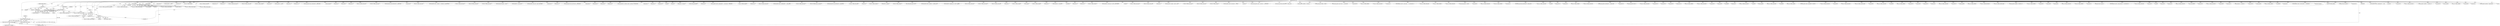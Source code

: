 digraph "0_stb_98fdfc6df88b1e34a736d5e126e6c8139c8de1a6_2@pointer" {
"1000296" [label="(Call,error(f, VORBIS_invalid_first_page))"];
"1000288" [label="(Call,get8(f))"];
"1000277" [label="(Call,get32(f))"];
"1000259" [label="(Call,getn(f, header, 6))"];
"1000250" [label="(Call,get8(f))"];
"1000126" [label="(Call,start_page(f))"];
"1000107" [label="(MethodParameterIn,vorb *f)"];
"1000295" [label="(Return,return error(f, VORBIS_invalid_first_page);)"];
"1000465" [label="(Call,get8_packet(f))"];
"1000281" [label="(Call,error(f, VORBIS_invalid_first_page))"];
"1000500" [label="(Call,get_bits(f,8))"];
"1000883" [label="(Call,setup_malloc(f, c->entries))"];
"1000249" [label="(Call,get8(f) != VORBIS_packet_id)"];
"1000296" [label="(Call,error(f, VORBIS_invalid_first_page))"];
"1001257" [label="(Call,get_bits(f, 4))"];
"1001717" [label="(Call,error(f, VORBIS_outofmem))"];
"1000272" [label="(Call,error(f, VORBIS_invalid_first_page))"];
"1002463" [label="(Call,error(f, VORBIS_invalid_setup))"];
"1001283" [label="(Call,get_bits(f, 32))"];
"1000637" [label="(Call,get_bits(f, 8))"];
"1003278" [label="(Call,error(f, VORBIS_invalid_setup))"];
"1001877" [label="(Call,error(f, VORBIS_invalid_setup))"];
"1001028" [label="(Call,error(f, VORBIS_outofmem))"];
"1002557" [label="(Call,get_bits(f,5))"];
"1000708" [label="(Call,setup_malloc(f, c->entries))"];
"1000251" [label="(Identifier,f)"];
"1002047" [label="(Call,get_bits(f, 3))"];
"1001800" [label="(Call,get_bits(f, 16))"];
"1001765" [label="(Call,setup_temp_free(f, mults, sizeof(mults[0])*c->lookup_values))"];
"1000258" [label="(Call,!getn(f, header, 6))"];
"1000422" [label="(Call,next_segment(f))"];
"1000812" [label="(Call,get_bits(f,1))"];
"1001961" [label="(Call,get_bits(f,8))"];
"1003219" [label="(Call,get_bits(f, 6))"];
"1001808" [label="(Call,error(f, VORBIS_invalid_setup))"];
"1001332" [label="(Call,error(f, VORBIS_invalid_setup))"];
"1001647" [label="(Call,setup_temp_free(f, mults,sizeof(mults[0])*c->lookup_values))"];
"1002506" [label="(Call,get_bits(f,6))"];
"1000370" [label="(Call,error(f, VORBIS_invalid_setup))"];
"1002667" [label="(Call,setup_malloc(f, sizeof(*r->classdata) * f->codebooks[r->classbook].entries))"];
"1001659" [label="(Call,error(f, VORBIS_invalid_setup))"];
"1002973" [label="(Call,error(f, VORBIS_invalid_setup))"];
"1003083" [label="(Call,error(f, VORBIS_invalid_setup))"];
"1000906" [label="(Call,setup_temp_free(f, lengths, c->entries))"];
"1001017" [label="(Call,setup_malloc(f, c->sorted_entries))"];
"1001826" [label="(Call,setup_malloc(f, f->floor_count * sizeof(*f->floor_config)))"];
"1000297" [label="(Identifier,f)"];
"1000646" [label="(Call,get_bits(f, 8))"];
"1000276" [label="(Call,get32(f) != 0)"];
"1000824" [label="(Call,get_bits(f, 5))"];
"1001214" [label="(Call,setup_temp_free(f, values, sizeof(*values)*c->sorted_entries))"];
"1002814" [label="(Call,get_bits(f,6))"];
"1001918" [label="(Call,get_bits(f,16))"];
"1002514" [label="(Call,get_bits(f,8))"];
"1001932" [label="(Call,get_bits(f,8))"];
"1001224" [label="(Call,setup_temp_free(f, c->codewords, sizeof(*c->codewords)*c->sorted_entries))"];
"1002921" [label="(Call,get_bits(f,1))"];
"1002951" [label="(Call,get_bits(f,1))"];
"1003688" [label="(MethodReturn,static int)"];
"1002630" [label="(Call,get_bits(f, 8))"];
"1000236" [label="(Call,get8(f))"];
"1000328" [label="(Call,get32(f))"];
"1001404" [label="(Call,get_bits(f, c->value_bits))"];
"1003684" [label="(Call,stb_vorbis_get_file_offset(f))"];
"1002548" [label="(Call,get_bits(f,3))"];
"1001468" [label="(Call,setup_malloc(f, sizeof(c->multiplicands[0]) * c->sorted_entries * c->dimensions))"];
"1002842" [label="(Call,error(f, VORBIS_outofmem))"];
"1000277" [label="(Call,get32(f))"];
"1001911" [label="(Call,get_bits(f,16))"];
"1002646" [label="(Call,error(f, VORBIS_invalid_setup))"];
"1001686" [label="(Call,setup_malloc(f, sizeof(c->multiplicands[0]) * c->lookup_values))"];
"1003049" [label="(Call,error(f, VORBIS_invalid_setup))"];
"1001965" [label="(Call,error(f, VORBIS_feature_not_supported))"];
"1001705" [label="(Call,setup_temp_free(f, mults,sizeof(mults[0])*c->lookup_values))"];
"1000762" [label="(Call,error(f, VORBIS_invalid_setup))"];
"1000424" [label="(Call,skip(f, len))"];
"1002917" [label="(Call,error(f, VORBIS_outofmem))"];
"1000259" [label="(Call,getn(f, header, 6))"];
"1002216" [label="(Call,get_bits(f, g->rangebits))"];
"1001189" [label="(Call,error(f, VORBIS_outofmem))"];
"1000445" [label="(Call,is_whole_packet_present(f, TRUE))"];
"1000510" [label="(Call,setup_malloc(f, sizeof(*f->codebooks) * f->codebook_count))"];
"1002824" [label="(Call,setup_malloc(f, f->mapping_count * sizeof(*f->mapping)))"];
"1002293" [label="(Call,error(f, VORBIS_invalid_setup))"];
"1003197" [label="(Call,error(f, VORBIS_invalid_setup))"];
"1001426" [label="(Call,error(f, VORBIS_invalid_setup))"];
"1003247" [label="(Call,get_bits(f,1))"];
"1003395" [label="(Call,error(f, VORBIS_outofmem))"];
"1000408" [label="(Call,start_page(f))"];
"1001074" [label="(Call,error(f, VORBIS_outofmem))"];
"1000261" [label="(Identifier,header)"];
"1001991" [label="(Call,get_bits(f, 5))"];
"1003443" [label="(Call,init_blocksize(f, 0, f->blocksize_0))"];
"1001251" [label="(Call,CHECK(f))"];
"1000284" [label="(Call,f->channels = get8(f))"];
"1002377" [label="(Call,get_bits(f, 6))"];
"1002073" [label="(Call,get_bits(f, 8))"];
"1002406" [label="(Call,error(f, VORBIS_outofmem))"];
"1002387" [label="(Call,setup_malloc(f, f->residue_count * sizeof(f->residue_config[0])))"];
"1000232" [label="(Call,get8(f))"];
"1002890" [label="(Call,error(f, VORBIS_invalid_setup))"];
"1000469" [label="(Call,error(f, VORBIS_invalid_setup))"];
"1000657" [label="(Call,get_bits(f,1))"];
"1000240" [label="(Call,error(f, VORBIS_ogg_skeleton_not_supported))"];
"1002899" [label="(Call,setup_malloc(f, f->channels * sizeof(*m->chan)))"];
"1000260" [label="(Identifier,f)"];
"1001362" [label="(Call,error(f, VORBIS_invalid_setup))"];
"1000252" [label="(Identifier,VORBIS_packet_id)"];
"1000683" [label="(Call,error(f, VORBIS_invalid_setup))"];
"1000298" [label="(Identifier,VORBIS_invalid_first_page)"];
"1000717" [label="(Call,error(f, VORBIS_outofmem))"];
"1000982" [label="(Call,setup_malloc(f, sizeof(c->codewords[0]) * c->entries))"];
"1000324" [label="(Call,get32(f))"];
"1000126" [label="(Call,start_page(f))"];
"1001037" [label="(Call,setup_temp_malloc(f, sizeof(*c->codewords) * c->sorted_entries))"];
"1001414" [label="(Call,setup_temp_free(f,mults,sizeof(mults[0])*c->lookup_values))"];
"1000158" [label="(Call,error(f, VORBIS_invalid_first_page))"];
"1003330" [label="(Call,setup_malloc(f, sizeof(float) * f->blocksize_1))"];
"1000295" [label="(Return,return error(f, VORBIS_invalid_first_page);)"];
"1000269" [label="(Call,vorbis_validate(header))"];
"1001238" [label="(Call,setup_temp_free(f, lengths, c->entries))"];
"1001061" [label="(Call,setup_temp_malloc(f, sizeof(*values) * c->sorted_entries))"];
"1000279" [label="(Literal,0)"];
"1000250" [label="(Call,get8(f))"];
"1003261" [label="(Call,get_bits(f,16))"];
"1003438" [label="(Call,error(f, VORBIS_outofmem))"];
"1000262" [label="(Literal,6)"];
"1002087" [label="(Call,error(f, VORBIS_invalid_setup))"];
"1001299" [label="(Call,get_bits(f, 4))"];
"1001169" [label="(Call,setup_malloc(f, sizeof(*c->sorted_values   ) * (c->sorted_entries+1)))"];
"1003300" [label="(Call,error(f, VORBIS_invalid_setup))"];
"1001054" [label="(Call,error(f, VORBIS_outofmem))"];
"1003033" [label="(Call,error(f, VORBIS_invalid_setup))"];
"1000694" [label="(Call,setup_temp_malloc(f, c->entries))"];
"1001940" [label="(Call,get_bits(f,4))"];
"1000138" [label="(Call,error(f, VORBIS_invalid_first_page))"];
"1003069" [label="(Call,error(f, VORBIS_invalid_setup))"];
"1002690" [label="(Call,error(f, VORBIS_outofmem))"];
"1001783" [label="(Call,get_bits(f, 6))"];
"1001514" [label="(Call,setup_temp_free(f,mults,sizeof(mults[0])*c->lookup_values))"];
"1003211" [label="(Call,error(f, VORBIS_invalid_setup))"];
"1000395" [label="(Call,get8(f))"];
"1001865" [label="(Call,get_bits(f, 16))"];
"1001816" [label="(Call,get_bits(f, 6))"];
"1002776" [label="(Call,error(f, VORBIS_outofmem))"];
"1000598" [label="(Call,error(f, VORBIS_invalid_setup))"];
"1001369" [label="(Call,setup_temp_malloc(f, sizeof(mults[0]) * c->lookup_values))"];
"1002470" [label="(Call,get_bits(f, 24))"];
"1000254" [label="(Call,error(f, VORBIS_invalid_first_page))"];
"1001121" [label="(Call,setup_temp_free(f, values, 0))"];
"1000837" [label="(Call,error(f, VORBIS_invalid_setup))"];
"1002477" [label="(Call,get_bits(f, 24))"];
"1001291" [label="(Call,get_bits(f, 32))"];
"1000577" [label="(Call,get_bits(f, 8))"];
"1002451" [label="(Call,get_bits(f, 16))"];
"1001160" [label="(Call,error(f, VORBIS_outofmem))"];
"1000382" [label="(Call,error(f, VORBIS_invalid_setup))"];
"1002012" [label="(Call,get_bits(f, 4))"];
"1003165" [label="(Call,get_bits(f,8))"];
"1000107" [label="(MethodParameterIn,vorb *f)"];
"1001776" [label="(Call,CHECK(f))"];
"1000731" [label="(Call,get_bits(f,5))"];
"1000492" [label="(Call,error(f, VORBIS_invalid_setup))"];
"1000326" [label="(Call,get32(f))"];
"1000414" [label="(Call,start_packet(f))"];
"1003288" [label="(Call,error(f, VORBIS_invalid_setup))"];
"1000968" [label="(Call,CHECK(f))"];
"1001844" [label="(Call,error(f, VORBIS_outofmem))"];
"1002755" [label="(Call,setup_malloc(f, sizeof(r->classdata[j][0]) * classwords))"];
"1000127" [label="(Identifier,f)"];
"1000585" [label="(Call,error(f, VORBIS_invalid_setup))"];
"1001904" [label="(Call,get_bits(f,8))"];
"1000148" [label="(Call,error(f, VORBIS_invalid_first_page))"];
"1000390" [label="(Call,error(f, VORBIS_invalid_setup))"];
"1000289" [label="(Identifier,f)"];
"1000403" [label="(Call,error(f, VORBIS_invalid_first_page))"];
"1003183" [label="(Call,get_bits(f,8))"];
"1000611" [label="(Call,error(f, VORBIS_invalid_setup))"];
"1001778" [label="(Call,CHECK(f))"];
"1001526" [label="(Call,error(f, VORBIS_outofmem))"];
"1000603" [label="(Call,get_bits(f, 8))"];
"1003079" [label="(Call,get_bits(f,2))"];
"1000190" [label="(Call,getn(f, header, 6))"];
"1000590" [label="(Call,get_bits(f, 8))"];
"1002929" [label="(Call,get_bits(f,4))"];
"1001126" [label="(Call,error(f, VORBIS_invalid_setup))"];
"1003113" [label="(Call,get_bits(f, 4))"];
"1003303" [label="(Call,flush_packet(f))"];
"1003677" [label="(Call,error(f, VORBIS_outofmem))"];
"1002132" [label="(Call,error(f, VORBIS_invalid_setup))"];
"1000321" [label="(Call,error(f, VORBIS_invalid_first_page))"];
"1003346" [label="(Call,setup_malloc(f, sizeof(float) * f->blocksize_1/2))"];
"1000895" [label="(Call,error(f, VORBIS_outofmem))"];
"1000667" [label="(Call,get_bits(f,1))"];
"1002960" [label="(Call,get_bits(f,8))"];
"1000168" [label="(Call,error(f, VORBIS_invalid_first_page))"];
"1001925" [label="(Call,get_bits(f,6))"];
"1000777" [label="(Call,error(f, VORBIS_invalid_setup))"];
"1000528" [label="(Call,error(f, VORBIS_outofmem))"];
"1002057" [label="(Call,get_bits(f, 2))"];
"1002996" [label="(Call,get_bits(f, ilog(f->channels-1)))"];
"1001140" [label="(Call,setup_malloc(f, sizeof(*c->sorted_codewords) * (c->sorted_entries+1)))"];
"1003129" [label="(Call,error(f, VORBIS_invalid_setup))"];
"1002552" [label="(Call,get_bits(f,1))"];
"1000332" [label="(Call,get8(f))"];
"1002140" [label="(Call,get_bits(f,2))"];
"1003268" [label="(Call,get_bits(f,8))"];
"1002526" [label="(Call,error(f, VORBIS_invalid_setup))"];
"1000440" [label="(Call,IS_PUSH_MODE(f))"];
"1003254" [label="(Call,get_bits(f,16))"];
"1002489" [label="(Call,error(f, VORBIS_invalid_setup))"];
"1003174" [label="(Call,get_bits(f,8))"];
"1000632" [label="(Call,get_bits(f, 8))"];
"1003453" [label="(Call,init_blocksize(f, 1, f->blocksize_1))"];
"1000290" [label="(ControlStructure,if (!f->channels))"];
"1002497" [label="(Call,get_bits(f,24))"];
"1000485" [label="(Call,get8_packet(f))"];
"1002588" [label="(Call,error(f, VORBIS_outofmem))"];
"1000313" [label="(Call,get32(f))"];
"1000573" [label="(Call,CHECK(f))"];
"1002148" [label="(Call,get_bits(f,4))"];
"1002569" [label="(Call,setup_malloc(f, sizeof(r->residue_books[0]) * r->classifications))"];
"1000125" [label="(Call,!start_page(f))"];
"1000753" [label="(Call,get_bits(f, ilog(limit)))"];
"1000306" [label="(Call,error(f, VORBIS_too_many_channels))"];
"1001384" [label="(Call,error(f, VORBIS_outofmem))"];
"1003012" [label="(Call,get_bits(f, ilog(f->channels-1)))"];
"1002882" [label="(Call,get_bits(f,16))"];
"1000288" [label="(Call,get8(f))"];
"1000264" [label="(Call,error(f, VORBIS_unexpected_eof))"];
"1000278" [label="(Identifier,f)"];
"1001678" [label="(Call,CHECK(f))"];
"1001491" [label="(Call,setup_malloc(f, sizeof(c->multiplicands[0]) * c->entries        * c->dimensions))"];
"1000616" [label="(Call,get_bits(f, 8))"];
"1000245" [label="(Call,error(f, VORBIS_invalid_first_page))"];
"1001267" [label="(Call,error(f, VORBIS_invalid_setup))"];
"1003419" [label="(Call,setup_malloc(f, sizeof(float) * f->blocksize_1/2))"];
"1000625" [label="(Call,get_bits(f, 8))"];
"1000435" [label="(Call,start_packet(f))"];
"1001000" [label="(Call,error(f, VORBIS_outofmem))"];
"1002115" [label="(Call,get_bits(f,8))"];
"1001307" [label="(Call,get_bits(f,1))"];
"1003364" [label="(Call,setup_malloc(f, sizeof(int16) * longest_floorlist))"];
"1000296" -> "1000295"  [label="AST: "];
"1000296" -> "1000298"  [label="CFG: "];
"1000297" -> "1000296"  [label="AST: "];
"1000298" -> "1000296"  [label="AST: "];
"1000295" -> "1000296"  [label="CFG: "];
"1000296" -> "1003688"  [label="DDG: VORBIS_invalid_first_page"];
"1000296" -> "1003688"  [label="DDG: error(f, VORBIS_invalid_first_page)"];
"1000296" -> "1003688"  [label="DDG: f"];
"1000296" -> "1000295"  [label="DDG: error(f, VORBIS_invalid_first_page)"];
"1000288" -> "1000296"  [label="DDG: f"];
"1000107" -> "1000296"  [label="DDG: f"];
"1000288" -> "1000284"  [label="AST: "];
"1000288" -> "1000289"  [label="CFG: "];
"1000289" -> "1000288"  [label="AST: "];
"1000284" -> "1000288"  [label="CFG: "];
"1000288" -> "1000284"  [label="DDG: f"];
"1000277" -> "1000288"  [label="DDG: f"];
"1000107" -> "1000288"  [label="DDG: f"];
"1000288" -> "1000306"  [label="DDG: f"];
"1000288" -> "1000313"  [label="DDG: f"];
"1000277" -> "1000276"  [label="AST: "];
"1000277" -> "1000278"  [label="CFG: "];
"1000278" -> "1000277"  [label="AST: "];
"1000279" -> "1000277"  [label="CFG: "];
"1000277" -> "1000276"  [label="DDG: f"];
"1000259" -> "1000277"  [label="DDG: f"];
"1000107" -> "1000277"  [label="DDG: f"];
"1000277" -> "1000281"  [label="DDG: f"];
"1000259" -> "1000258"  [label="AST: "];
"1000259" -> "1000262"  [label="CFG: "];
"1000260" -> "1000259"  [label="AST: "];
"1000261" -> "1000259"  [label="AST: "];
"1000262" -> "1000259"  [label="AST: "];
"1000258" -> "1000259"  [label="CFG: "];
"1000259" -> "1003688"  [label="DDG: header"];
"1000259" -> "1000258"  [label="DDG: f"];
"1000259" -> "1000258"  [label="DDG: header"];
"1000259" -> "1000258"  [label="DDG: 6"];
"1000250" -> "1000259"  [label="DDG: f"];
"1000107" -> "1000259"  [label="DDG: f"];
"1000259" -> "1000264"  [label="DDG: f"];
"1000259" -> "1000269"  [label="DDG: header"];
"1000259" -> "1000272"  [label="DDG: f"];
"1000250" -> "1000249"  [label="AST: "];
"1000250" -> "1000251"  [label="CFG: "];
"1000251" -> "1000250"  [label="AST: "];
"1000252" -> "1000250"  [label="CFG: "];
"1000250" -> "1000249"  [label="DDG: f"];
"1000126" -> "1000250"  [label="DDG: f"];
"1000107" -> "1000250"  [label="DDG: f"];
"1000250" -> "1000254"  [label="DDG: f"];
"1000126" -> "1000125"  [label="AST: "];
"1000126" -> "1000127"  [label="CFG: "];
"1000127" -> "1000126"  [label="AST: "];
"1000125" -> "1000126"  [label="CFG: "];
"1000126" -> "1003688"  [label="DDG: f"];
"1000126" -> "1000125"  [label="DDG: f"];
"1000107" -> "1000126"  [label="DDG: f"];
"1000126" -> "1000138"  [label="DDG: f"];
"1000126" -> "1000148"  [label="DDG: f"];
"1000126" -> "1000158"  [label="DDG: f"];
"1000126" -> "1000168"  [label="DDG: f"];
"1000126" -> "1000190"  [label="DDG: f"];
"1000126" -> "1000240"  [label="DDG: f"];
"1000126" -> "1000245"  [label="DDG: f"];
"1000107" -> "1000106"  [label="AST: "];
"1000107" -> "1003688"  [label="DDG: f"];
"1000107" -> "1000138"  [label="DDG: f"];
"1000107" -> "1000148"  [label="DDG: f"];
"1000107" -> "1000158"  [label="DDG: f"];
"1000107" -> "1000168"  [label="DDG: f"];
"1000107" -> "1000190"  [label="DDG: f"];
"1000107" -> "1000232"  [label="DDG: f"];
"1000107" -> "1000236"  [label="DDG: f"];
"1000107" -> "1000240"  [label="DDG: f"];
"1000107" -> "1000245"  [label="DDG: f"];
"1000107" -> "1000254"  [label="DDG: f"];
"1000107" -> "1000264"  [label="DDG: f"];
"1000107" -> "1000272"  [label="DDG: f"];
"1000107" -> "1000281"  [label="DDG: f"];
"1000107" -> "1000306"  [label="DDG: f"];
"1000107" -> "1000313"  [label="DDG: f"];
"1000107" -> "1000321"  [label="DDG: f"];
"1000107" -> "1000324"  [label="DDG: f"];
"1000107" -> "1000326"  [label="DDG: f"];
"1000107" -> "1000328"  [label="DDG: f"];
"1000107" -> "1000332"  [label="DDG: f"];
"1000107" -> "1000370"  [label="DDG: f"];
"1000107" -> "1000382"  [label="DDG: f"];
"1000107" -> "1000390"  [label="DDG: f"];
"1000107" -> "1000395"  [label="DDG: f"];
"1000107" -> "1000403"  [label="DDG: f"];
"1000107" -> "1000408"  [label="DDG: f"];
"1000107" -> "1000414"  [label="DDG: f"];
"1000107" -> "1000422"  [label="DDG: f"];
"1000107" -> "1000424"  [label="DDG: f"];
"1000107" -> "1000435"  [label="DDG: f"];
"1000107" -> "1000440"  [label="DDG: f"];
"1000107" -> "1000445"  [label="DDG: f"];
"1000107" -> "1000465"  [label="DDG: f"];
"1000107" -> "1000469"  [label="DDG: f"];
"1000107" -> "1000485"  [label="DDG: f"];
"1000107" -> "1000492"  [label="DDG: f"];
"1000107" -> "1000500"  [label="DDG: f"];
"1000107" -> "1000510"  [label="DDG: f"];
"1000107" -> "1000528"  [label="DDG: f"];
"1000107" -> "1000573"  [label="DDG: f"];
"1000107" -> "1000577"  [label="DDG: f"];
"1000107" -> "1000585"  [label="DDG: f"];
"1000107" -> "1000590"  [label="DDG: f"];
"1000107" -> "1000598"  [label="DDG: f"];
"1000107" -> "1000603"  [label="DDG: f"];
"1000107" -> "1000611"  [label="DDG: f"];
"1000107" -> "1000616"  [label="DDG: f"];
"1000107" -> "1000625"  [label="DDG: f"];
"1000107" -> "1000632"  [label="DDG: f"];
"1000107" -> "1000637"  [label="DDG: f"];
"1000107" -> "1000646"  [label="DDG: f"];
"1000107" -> "1000657"  [label="DDG: f"];
"1000107" -> "1000667"  [label="DDG: f"];
"1000107" -> "1000683"  [label="DDG: f"];
"1000107" -> "1000694"  [label="DDG: f"];
"1000107" -> "1000708"  [label="DDG: f"];
"1000107" -> "1000717"  [label="DDG: f"];
"1000107" -> "1000731"  [label="DDG: f"];
"1000107" -> "1000753"  [label="DDG: f"];
"1000107" -> "1000762"  [label="DDG: f"];
"1000107" -> "1000777"  [label="DDG: f"];
"1000107" -> "1000812"  [label="DDG: f"];
"1000107" -> "1000824"  [label="DDG: f"];
"1000107" -> "1000837"  [label="DDG: f"];
"1000107" -> "1000883"  [label="DDG: f"];
"1000107" -> "1000895"  [label="DDG: f"];
"1000107" -> "1000906"  [label="DDG: f"];
"1000107" -> "1000968"  [label="DDG: f"];
"1000107" -> "1000982"  [label="DDG: f"];
"1000107" -> "1001000"  [label="DDG: f"];
"1000107" -> "1001017"  [label="DDG: f"];
"1000107" -> "1001028"  [label="DDG: f"];
"1000107" -> "1001037"  [label="DDG: f"];
"1000107" -> "1001054"  [label="DDG: f"];
"1000107" -> "1001061"  [label="DDG: f"];
"1000107" -> "1001074"  [label="DDG: f"];
"1000107" -> "1001121"  [label="DDG: f"];
"1000107" -> "1001126"  [label="DDG: f"];
"1000107" -> "1001140"  [label="DDG: f"];
"1000107" -> "1001160"  [label="DDG: f"];
"1000107" -> "1001169"  [label="DDG: f"];
"1000107" -> "1001189"  [label="DDG: f"];
"1000107" -> "1001214"  [label="DDG: f"];
"1000107" -> "1001224"  [label="DDG: f"];
"1000107" -> "1001238"  [label="DDG: f"];
"1000107" -> "1001251"  [label="DDG: f"];
"1000107" -> "1001257"  [label="DDG: f"];
"1000107" -> "1001267"  [label="DDG: f"];
"1000107" -> "1001283"  [label="DDG: f"];
"1000107" -> "1001291"  [label="DDG: f"];
"1000107" -> "1001299"  [label="DDG: f"];
"1000107" -> "1001307"  [label="DDG: f"];
"1000107" -> "1001332"  [label="DDG: f"];
"1000107" -> "1001362"  [label="DDG: f"];
"1000107" -> "1001369"  [label="DDG: f"];
"1000107" -> "1001384"  [label="DDG: f"];
"1000107" -> "1001404"  [label="DDG: f"];
"1000107" -> "1001414"  [label="DDG: f"];
"1000107" -> "1001426"  [label="DDG: f"];
"1000107" -> "1001468"  [label="DDG: f"];
"1000107" -> "1001491"  [label="DDG: f"];
"1000107" -> "1001514"  [label="DDG: f"];
"1000107" -> "1001526"  [label="DDG: f"];
"1000107" -> "1001647"  [label="DDG: f"];
"1000107" -> "1001659"  [label="DDG: f"];
"1000107" -> "1001678"  [label="DDG: f"];
"1000107" -> "1001686"  [label="DDG: f"];
"1000107" -> "1001705"  [label="DDG: f"];
"1000107" -> "1001717"  [label="DDG: f"];
"1000107" -> "1001765"  [label="DDG: f"];
"1000107" -> "1001776"  [label="DDG: f"];
"1000107" -> "1001778"  [label="DDG: f"];
"1000107" -> "1001783"  [label="DDG: f"];
"1000107" -> "1001800"  [label="DDG: f"];
"1000107" -> "1001808"  [label="DDG: f"];
"1000107" -> "1001816"  [label="DDG: f"];
"1000107" -> "1001826"  [label="DDG: f"];
"1000107" -> "1001844"  [label="DDG: f"];
"1000107" -> "1001865"  [label="DDG: f"];
"1000107" -> "1001877"  [label="DDG: f"];
"1000107" -> "1001904"  [label="DDG: f"];
"1000107" -> "1001911"  [label="DDG: f"];
"1000107" -> "1001918"  [label="DDG: f"];
"1000107" -> "1001925"  [label="DDG: f"];
"1000107" -> "1001932"  [label="DDG: f"];
"1000107" -> "1001940"  [label="DDG: f"];
"1000107" -> "1001961"  [label="DDG: f"];
"1000107" -> "1001965"  [label="DDG: f"];
"1000107" -> "1001991"  [label="DDG: f"];
"1000107" -> "1002012"  [label="DDG: f"];
"1000107" -> "1002047"  [label="DDG: f"];
"1000107" -> "1002057"  [label="DDG: f"];
"1000107" -> "1002073"  [label="DDG: f"];
"1000107" -> "1002087"  [label="DDG: f"];
"1000107" -> "1002115"  [label="DDG: f"];
"1000107" -> "1002132"  [label="DDG: f"];
"1000107" -> "1002140"  [label="DDG: f"];
"1000107" -> "1002148"  [label="DDG: f"];
"1000107" -> "1002216"  [label="DDG: f"];
"1000107" -> "1002293"  [label="DDG: f"];
"1000107" -> "1002377"  [label="DDG: f"];
"1000107" -> "1002387"  [label="DDG: f"];
"1000107" -> "1002406"  [label="DDG: f"];
"1000107" -> "1002451"  [label="DDG: f"];
"1000107" -> "1002463"  [label="DDG: f"];
"1000107" -> "1002470"  [label="DDG: f"];
"1000107" -> "1002477"  [label="DDG: f"];
"1000107" -> "1002489"  [label="DDG: f"];
"1000107" -> "1002497"  [label="DDG: f"];
"1000107" -> "1002506"  [label="DDG: f"];
"1000107" -> "1002514"  [label="DDG: f"];
"1000107" -> "1002526"  [label="DDG: f"];
"1000107" -> "1002548"  [label="DDG: f"];
"1000107" -> "1002552"  [label="DDG: f"];
"1000107" -> "1002557"  [label="DDG: f"];
"1000107" -> "1002569"  [label="DDG: f"];
"1000107" -> "1002588"  [label="DDG: f"];
"1000107" -> "1002630"  [label="DDG: f"];
"1000107" -> "1002646"  [label="DDG: f"];
"1000107" -> "1002667"  [label="DDG: f"];
"1000107" -> "1002690"  [label="DDG: f"];
"1000107" -> "1002755"  [label="DDG: f"];
"1000107" -> "1002776"  [label="DDG: f"];
"1000107" -> "1002814"  [label="DDG: f"];
"1000107" -> "1002824"  [label="DDG: f"];
"1000107" -> "1002842"  [label="DDG: f"];
"1000107" -> "1002882"  [label="DDG: f"];
"1000107" -> "1002890"  [label="DDG: f"];
"1000107" -> "1002899"  [label="DDG: f"];
"1000107" -> "1002917"  [label="DDG: f"];
"1000107" -> "1002921"  [label="DDG: f"];
"1000107" -> "1002929"  [label="DDG: f"];
"1000107" -> "1002951"  [label="DDG: f"];
"1000107" -> "1002960"  [label="DDG: f"];
"1000107" -> "1002973"  [label="DDG: f"];
"1000107" -> "1002996"  [label="DDG: f"];
"1000107" -> "1003012"  [label="DDG: f"];
"1000107" -> "1003033"  [label="DDG: f"];
"1000107" -> "1003049"  [label="DDG: f"];
"1000107" -> "1003069"  [label="DDG: f"];
"1000107" -> "1003079"  [label="DDG: f"];
"1000107" -> "1003083"  [label="DDG: f"];
"1000107" -> "1003113"  [label="DDG: f"];
"1000107" -> "1003129"  [label="DDG: f"];
"1000107" -> "1003165"  [label="DDG: f"];
"1000107" -> "1003174"  [label="DDG: f"];
"1000107" -> "1003183"  [label="DDG: f"];
"1000107" -> "1003197"  [label="DDG: f"];
"1000107" -> "1003211"  [label="DDG: f"];
"1000107" -> "1003219"  [label="DDG: f"];
"1000107" -> "1003247"  [label="DDG: f"];
"1000107" -> "1003254"  [label="DDG: f"];
"1000107" -> "1003261"  [label="DDG: f"];
"1000107" -> "1003268"  [label="DDG: f"];
"1000107" -> "1003278"  [label="DDG: f"];
"1000107" -> "1003288"  [label="DDG: f"];
"1000107" -> "1003300"  [label="DDG: f"];
"1000107" -> "1003303"  [label="DDG: f"];
"1000107" -> "1003330"  [label="DDG: f"];
"1000107" -> "1003346"  [label="DDG: f"];
"1000107" -> "1003364"  [label="DDG: f"];
"1000107" -> "1003395"  [label="DDG: f"];
"1000107" -> "1003419"  [label="DDG: f"];
"1000107" -> "1003438"  [label="DDG: f"];
"1000107" -> "1003443"  [label="DDG: f"];
"1000107" -> "1003453"  [label="DDG: f"];
"1000107" -> "1003677"  [label="DDG: f"];
"1000107" -> "1003684"  [label="DDG: f"];
"1000295" -> "1000290"  [label="AST: "];
"1003688" -> "1000295"  [label="CFG: "];
"1000295" -> "1003688"  [label="DDG: <RET>"];
}
